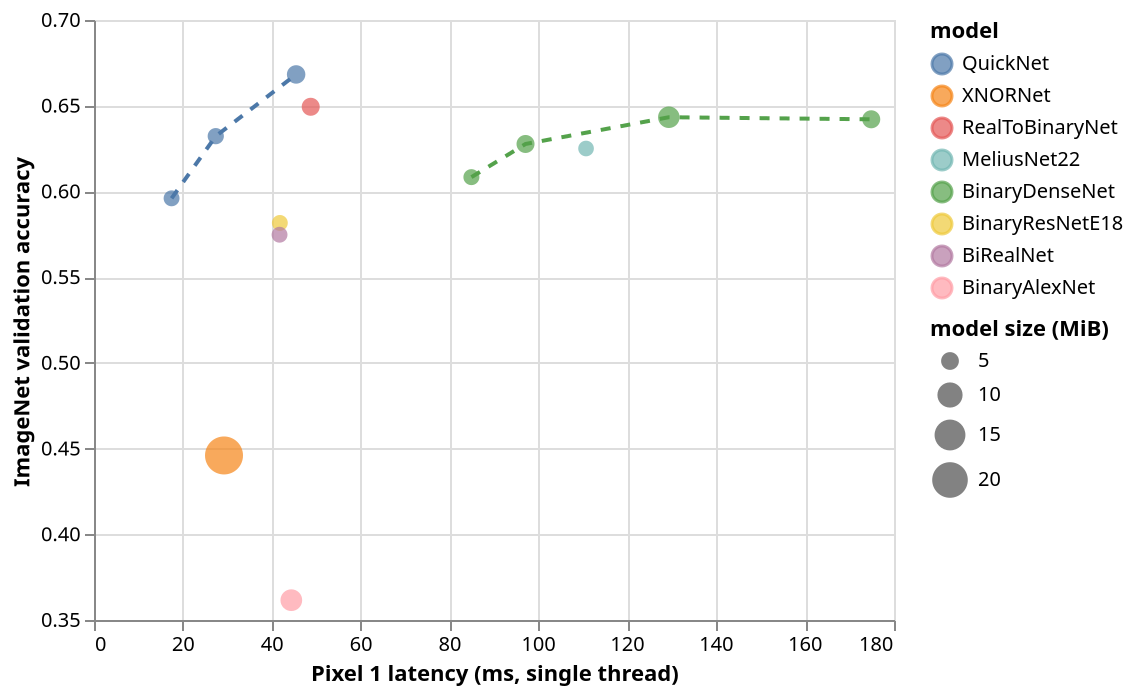 {
  "$schema": "https://vega.github.io/schema/vega/v5.json",
  "background": "white",
  "padding": 5,
  "width": 400,
  "height": 300,
  "style": "cell",
  "data": [
    {
      "name": "selector001_store"
    },
    {
      "name": "data-16f5a6091df0fa8b112f8b4632375703",
      "values": [
        {
          "experiment_group": "koen.benchmark-project.2292",
          "loss": "sparse_categorical_crossentropy",
          "model": "QuickNetLarge",
          "epochs": 0,
          "dataset": "ImageNet(name=\"imagenet2012:5.0.*\", data_dir=\"gs://plumerai/data\", download=False, train_split=\"train\", validation_split=\"validation\", test_split=None, class_fraction=1, num_classes=1000)",
          "dry_run": false,
          "metrics": [
            "accuracy",
            "sparse_top_k_categorical_accuracy"
          ],
          "use_xla": false,
          "optimizer": "<tensorflow.python.keras.optimizer_v2.gradient_descent.SGD object at 0x7f9cc57ed790>",
          "batch_size": 1024,
          "model_name": "RefNet/v1.1-large",
          "output_dir": "gs://plumerai/polyaxon_outputs/koen/benchmark-project/groups/2292/68133",
          "benchmark_on": [
            "pixel1",
            "rpi"
          ],
          "restore_best": false,
          "cache_dataset": false,
          "throw_on_fail": true,
          "export_summary": false,
          "experiment_name": null,
          "use_tensorboard": true,
          "randomized_delay": false,
          "use_progress_bar": false,
          "lce_profile_levels": [
            1,
            2
          ],
          "use_half_precision": true,
          "calibration_momentum": 0.99,
          "save_untrained_model": false,
          "use_terminate_on_nan": true,
          "validation_frequency": 5,
          "max_inference_time_ms": null,
          "use_model_checkpointing": true,
          "evaluate_model_on_device": false,
          "max_lcem_memory_usage_kb": null,
          "calculate_lcem_memory_usage": false,
          "pretrained_weights_gcs_link": null,
          "post_train_calibration_epochs": 1,
          "val_loss": 1.407830834388733,
          "1bit_macs": 3699376128,
          "8bit_macs": 0,
          "32bit_macs": 28861440,
          "val_accuracy": 0.6682400107383728,
          "model_size_bytes": 5660320,
          "model_size_int8_eq_bytes": 3537064,
          "rpi4B_1thread_latency_std": 0.174,
          "pixel1_1thread_latency_std": 0.251,
          "rpi4B_1thread_latency_mean": 84.34530000000001,
          "pixel1_1thread_latency_mean": 45.477,
          "rpi4B_1thread_latency_int8_std": 0.052,
          "pixel1_1thread_latency_int8_std": 0.526,
          "rpi4B_1thread_latency_int8_mean": 79.2312,
          "pixel1_1thread_latency_int8_mean": 47.9029,
          "val_sparse_top_k_categorical_accuracy": 0.8705400228500366,
          "category": "bnn",
          "model_family": "QuickNet",
          "source": "https://polyaxon.plumerai.com/app/koen/benchmark-project/experiments/68133",
          "latency_breakdown_file": "gs://plumerai/polyaxon_outputs/koen/benchmark-project/groups/2292/68133/pixel1_1thread_latency_op_breakdown.csv",
          "model_size": 5.398101806640625,
          "val_accuracy_100": 66.82400107383728
        },
        {
          "experiment_group": "koen.benchmark-project.2292",
          "loss": "sparse_categorical_crossentropy",
          "model": "QuickNet",
          "epochs": 0,
          "dataset": "ImageNet(name=\"imagenet2012:5.0.*\", data_dir=\"gs://plumerai/data\", download=False, train_split=\"train\", validation_split=\"validation\", test_split=None, class_fraction=1, num_classes=1000)",
          "dry_run": false,
          "metrics": [
            "accuracy",
            "sparse_top_k_categorical_accuracy"
          ],
          "use_xla": false,
          "optimizer": "<tensorflow.python.keras.optimizer_v2.gradient_descent.SGD object at 0x7f984004a280>",
          "batch_size": 1024,
          "model_name": "RefNet/v1.1",
          "output_dir": "gs://plumerai/polyaxon_outputs/koen/benchmark-project/groups/2292/68132",
          "benchmark_on": [
            "pixel1",
            "rpi"
          ],
          "restore_best": false,
          "cache_dataset": false,
          "throw_on_fail": true,
          "export_summary": false,
          "experiment_name": null,
          "use_tensorboard": true,
          "randomized_delay": false,
          "use_progress_bar": false,
          "lce_profile_levels": [
            1,
            2
          ],
          "use_half_precision": true,
          "calibration_momentum": 0.99,
          "save_untrained_model": false,
          "use_terminate_on_nan": true,
          "validation_frequency": 5,
          "max_inference_time_ms": null,
          "use_model_checkpointing": true,
          "evaluate_model_on_device": false,
          "max_lcem_memory_usage_kb": null,
          "calculate_lcem_memory_usage": false,
          "pretrained_weights_gcs_link": null,
          "post_train_calibration_epochs": 1,
          "val_loss": 1.5938572883605957,
          "1bit_macs": 1849688064,
          "8bit_macs": 0,
          "32bit_macs": 28861440,
          "val_accuracy": 0.6322399973869324,
          "model_size_bytes": 4368032,
          "model_size_int8_eq_bytes": 2267048,
          "rpi4B_1thread_latency_std": 0.08,
          "pixel1_1thread_latency_std": 0.517,
          "rpi4B_1thread_latency_mean": 51.7278,
          "pixel1_1thread_latency_mean": 27.396900000000002,
          "rpi4B_1thread_latency_int8_std": 0.062,
          "pixel1_1thread_latency_int8_std": 0.732,
          "rpi4B_1thread_latency_int8_mean": 45.778400000000005,
          "pixel1_1thread_latency_int8_mean": 28.773799999999998,
          "val_sparse_top_k_categorical_accuracy": 0.8454599976539612,
          "category": "bnn",
          "model_family": "QuickNet",
          "source": "https://polyaxon.plumerai.com/app/koen/benchmark-project/experiments/68132",
          "latency_breakdown_file": "gs://plumerai/polyaxon_outputs/koen/benchmark-project/groups/2292/68132/pixel1_1thread_latency_op_breakdown.csv",
          "model_size": 4.165679931640625,
          "val_accuracy_100": 63.22399973869324
        },
        {
          "experiment_group": "koen.benchmark-project.2292",
          "loss": "sparse_categorical_crossentropy",
          "model": "QuickNetSmall",
          "epochs": 0,
          "dataset": "ImageNet(name=\"imagenet2012:5.0.*\", data_dir=\"gs://plumerai/data\", download=False, train_split=\"train\", validation_split=\"validation\", test_split=None, class_fraction=1, num_classes=1000)",
          "dry_run": false,
          "metrics": [
            "accuracy",
            "sparse_top_k_categorical_accuracy"
          ],
          "use_xla": false,
          "optimizer": "<tensorflow.python.keras.optimizer_v2.gradient_descent.SGD object at 0x7f6d44321160>",
          "batch_size": 1024,
          "model_name": "RefNet/v1.1-small",
          "output_dir": "gs://plumerai/polyaxon_outputs/koen/benchmark-project/groups/2292/68131",
          "benchmark_on": [
            "pixel1",
            "rpi"
          ],
          "restore_best": false,
          "cache_dataset": false,
          "throw_on_fail": true,
          "export_summary": false,
          "experiment_name": null,
          "use_tensorboard": true,
          "randomized_delay": false,
          "use_progress_bar": false,
          "lce_profile_levels": [
            1,
            2
          ],
          "use_half_precision": true,
          "calibration_momentum": 0.99,
          "save_untrained_model": false,
          "use_terminate_on_nan": true,
          "validation_frequency": 5,
          "max_inference_time_ms": null,
          "use_model_checkpointing": true,
          "evaluate_model_on_device": false,
          "max_lcem_memory_usage_kb": null,
          "calculate_lcem_memory_usage": false,
          "pretrained_weights_gcs_link": null,
          "post_train_calibration_epochs": 1,
          "val_loss": 1.7716387510299683,
          "1bit_macs": 1156055040,
          "8bit_macs": 0,
          "32bit_macs": 15489536,
          "val_accuracy": 0.5959799885749817,
          "model_size_bytes": 4197152,
          "model_size_int8_eq_bytes": 2172488,
          "rpi4B_1thread_latency_std": 0.215,
          "pixel1_1thread_latency_std": 0.044,
          "rpi4B_1thread_latency_mean": 31.6288,
          "pixel1_1thread_latency_mean": 17.4544,
          "rpi4B_1thread_latency_int8_std": 0.042,
          "pixel1_1thread_latency_int8_std": 0.578,
          "rpi4B_1thread_latency_int8_mean": 29.1735,
          "pixel1_1thread_latency_int8_mean": 18.6854,
          "val_sparse_top_k_categorical_accuracy": 0.8177000284194946,
          "category": "bnn",
          "model_family": "QuickNet",
          "source": "https://polyaxon.plumerai.com/app/koen/benchmark-project/experiments/68131",
          "latency_breakdown_file": "gs://plumerai/polyaxon_outputs/koen/benchmark-project/groups/2292/68131/pixel1_1thread_latency_op_breakdown.csv",
          "model_size": 4.002716064453125,
          "val_accuracy_100": 59.59799885749817
        },
        {
          "experiment_group": "koen.benchmark-project.2292",
          "loss": "sparse_categorical_crossentropy",
          "model": "XNORNet",
          "epochs": 0,
          "dataset": "ImageNet(name=\"imagenet2012:5.0.*\", data_dir=\"gs://plumerai/data\", download=False, train_split=\"train\", validation_split=\"validation\", test_split=None, class_fraction=1, num_classes=1000)",
          "dry_run": false,
          "metrics": [
            "accuracy",
            "sparse_top_k_categorical_accuracy"
          ],
          "use_xla": false,
          "optimizer": "<tensorflow.python.keras.optimizer_v2.gradient_descent.SGD object at 0x7f624b5d2070>",
          "batch_size": 1024,
          "model_name": "XNORNet",
          "output_dir": "gs://plumerai/polyaxon_outputs/koen/benchmark-project/groups/2292/68127",
          "benchmark_on": [
            "pixel1",
            "rpi"
          ],
          "restore_best": false,
          "cache_dataset": false,
          "throw_on_fail": true,
          "export_summary": false,
          "experiment_name": null,
          "use_tensorboard": true,
          "randomized_delay": false,
          "use_progress_bar": false,
          "lce_profile_levels": [
            1,
            2
          ],
          "use_half_precision": true,
          "calibration_momentum": 0.99,
          "save_untrained_model": false,
          "use_terminate_on_nan": true,
          "validation_frequency": 5,
          "max_inference_time_ms": null,
          "use_model_checkpointing": true,
          "evaluate_model_on_device": false,
          "max_lcem_memory_usage_kb": null,
          "calculate_lcem_memory_usage": false,
          "pretrained_weights_gcs_link": null,
          "post_train_calibration_epochs": 1,
          "val_loss": 2.6110150814056396,
          "1bit_macs": 1025744896,
          "8bit_macs": 0,
          "32bit_macs": 113379328,
          "val_accuracy": 0.4459800124168396,
          "model_size_bytes": 23880320,
          "model_size_int8_eq_bytes": 11429792,
          "rpi4B_1thread_latency_std": 0.3,
          "pixel1_1thread_latency_std": 0.186,
          "rpi4B_1thread_latency_mean": 54.7365,
          "pixel1_1thread_latency_mean": 29.2524,
          "rpi4B_1thread_latency_int8_std": null,
          "pixel1_1thread_latency_int8_std": null,
          "rpi4B_1thread_latency_int8_mean": null,
          "pixel1_1thread_latency_int8_mean": null,
          "val_sparse_top_k_categorical_accuracy": 0.6911399960517883,
          "category": "bnn",
          "model_family": "XNORNet",
          "source": "https://polyaxon.plumerai.com/app/koen/benchmark-project/experiments/68127",
          "latency_breakdown_file": "gs://plumerai/polyaxon_outputs/koen/benchmark-project/groups/2292/68127/pixel1_1thread_latency_op_breakdown.csv",
          "model_size": 22.7740478515625,
          "val_accuracy_100": 44.59800124168396
        },
        {
          "experiment_group": "koen.benchmark-project.2292",
          "loss": "sparse_categorical_crossentropy",
          "model": "RealToBinaryNet",
          "epochs": 0,
          "dataset": "ImageNet(name=\"imagenet2012:5.0.*\", data_dir=\"gs://plumerai/data\", download=False, train_split=\"train\", validation_split=\"validation\", test_split=None, class_fraction=1, num_classes=1000)",
          "dry_run": false,
          "metrics": [
            "accuracy",
            "sparse_top_k_categorical_accuracy"
          ],
          "use_xla": false,
          "optimizer": "<tensorflow.python.keras.optimizer_v2.gradient_descent.SGD object at 0x7ff618d51940>",
          "batch_size": 1024,
          "model_name": "RealToBinaryNet",
          "output_dir": "gs://plumerai/polyaxon_outputs/koen/benchmark-project/groups/2292/68126",
          "benchmark_on": [
            "pixel1",
            "rpi"
          ],
          "restore_best": false,
          "cache_dataset": false,
          "throw_on_fail": true,
          "export_summary": false,
          "experiment_name": null,
          "use_tensorboard": true,
          "randomized_delay": false,
          "use_progress_bar": false,
          "lce_profile_levels": [
            1,
            2
          ],
          "use_half_precision": true,
          "calibration_momentum": 0.99,
          "save_untrained_model": false,
          "use_terminate_on_nan": true,
          "validation_frequency": 5,
          "max_inference_time_ms": null,
          "use_model_checkpointing": true,
          "evaluate_model_on_device": false,
          "max_lcem_memory_usage_kb": null,
          "calculate_lcem_memory_usage": false,
          "pretrained_weights_gcs_link": null,
          "post_train_calibration_epochs": 1,
          "val_loss": 1.4526422023773193,
          "1bit_macs": 1676279808,
          "8bit_macs": 0,
          "32bit_macs": 138087936,
          "val_accuracy": 0.6493800282478333,
          "model_size_bytes": 5378976,
          "model_size_int8_eq_bytes": 2374632,
          "rpi4B_1thread_latency_std": 0.303,
          "pixel1_1thread_latency_std": 0.128,
          "rpi4B_1thread_latency_mean": 99.37360000000001,
          "pixel1_1thread_latency_mean": 48.7599,
          "rpi4B_1thread_latency_int8_std": null,
          "pixel1_1thread_latency_int8_std": null,
          "rpi4B_1thread_latency_int8_mean": null,
          "pixel1_1thread_latency_int8_mean": null,
          "val_sparse_top_k_categorical_accuracy": 0.8576599955558777,
          "category": "bnn",
          "model_family": "RealToBinaryNet",
          "source": "https://polyaxon.plumerai.com/app/koen/benchmark-project/experiments/68126",
          "latency_breakdown_file": "gs://plumerai/polyaxon_outputs/koen/benchmark-project/groups/2292/68126/pixel1_1thread_latency_op_breakdown.csv",
          "model_size": 5.129791259765625,
          "val_accuracy_100": 64.93800282478333
        },
        {
          "experiment_group": "koen.benchmark-project.2292",
          "loss": "sparse_categorical_crossentropy",
          "model": "MeliusNet22",
          "epochs": 0,
          "dataset": "ImageNet(name=\"imagenet2012:5.0.*\", data_dir=\"gs://plumerai/data\", download=False, train_split=\"train\", validation_split=\"validation\", test_split=None, class_fraction=1, num_classes=1000)",
          "dry_run": false,
          "metrics": [
            "accuracy",
            "sparse_top_k_categorical_accuracy"
          ],
          "use_xla": false,
          "optimizer": "<tensorflow.python.keras.optimizer_v2.gradient_descent.SGD object at 0x7f22af183a60>",
          "batch_size": 1024,
          "model_name": "MeliusNet22",
          "output_dir": "gs://plumerai/polyaxon_outputs/koen/benchmark-project/groups/2292/68125",
          "benchmark_on": [
            "pixel1",
            "rpi"
          ],
          "restore_best": false,
          "cache_dataset": false,
          "throw_on_fail": true,
          "export_summary": false,
          "experiment_name": null,
          "use_tensorboard": true,
          "randomized_delay": false,
          "use_progress_bar": false,
          "lce_profile_levels": [
            1,
            2
          ],
          "use_half_precision": true,
          "calibration_momentum": 0.99,
          "save_untrained_model": false,
          "use_terminate_on_nan": true,
          "validation_frequency": 5,
          "max_inference_time_ms": null,
          "use_model_checkpointing": true,
          "evaluate_model_on_device": false,
          "max_lcem_memory_usage_kb": null,
          "calculate_lcem_memory_usage": false,
          "pretrained_weights_gcs_link": null,
          "post_train_calibration_epochs": 1,
          "val_loss": 1.63572096824646,
          "1bit_macs": 4624220160,
          "8bit_macs": 0,
          "32bit_macs": 136388608,
          "val_accuracy": 0.6250399947166443,
          "model_size_bytes": 4065568,
          "model_size_int8_eq_bytes": 1590088,
          "rpi4B_1thread_latency_std": 0.467,
          "pixel1_1thread_latency_std": 0.457,
          "rpi4B_1thread_latency_mean": 252.092,
          "pixel1_1thread_latency_mean": 110.711,
          "rpi4B_1thread_latency_int8_std": null,
          "pixel1_1thread_latency_int8_std": null,
          "rpi4B_1thread_latency_int8_mean": null,
          "pixel1_1thread_latency_int8_mean": null,
          "val_sparse_top_k_categorical_accuracy": 0.8394200205802917,
          "category": "bnn",
          "model_family": "MeliusNet22",
          "source": "https://polyaxon.plumerai.com/app/koen/benchmark-project/experiments/68125",
          "latency_breakdown_file": "gs://plumerai/polyaxon_outputs/koen/benchmark-project/groups/2292/68125/pixel1_1thread_latency_op_breakdown.csv",
          "model_size": 3.877227783203125,
          "val_accuracy_100": 62.50399947166443
        },
        {
          "experiment_group": "koen.benchmark-project.2292",
          "loss": "sparse_categorical_crossentropy",
          "model": "BinaryDenseNet45",
          "epochs": 0,
          "dataset": "ImageNet(name=\"imagenet2012:5.0.*\", data_dir=\"gs://plumerai/data\", download=False, train_split=\"train\", validation_split=\"validation\", test_split=None, class_fraction=1, num_classes=1000)",
          "dry_run": false,
          "metrics": [
            "accuracy",
            "sparse_top_k_categorical_accuracy"
          ],
          "use_xla": false,
          "optimizer": "<tensorflow.python.keras.optimizer_v2.gradient_descent.SGD object at 0x7fa5e3afaa60>",
          "batch_size": 1024,
          "model_name": "BinaryDenseNet45",
          "output_dir": "gs://plumerai/polyaxon_outputs/koen/benchmark-project/groups/2292/68123",
          "benchmark_on": [
            "pixel1",
            "rpi"
          ],
          "restore_best": false,
          "cache_dataset": false,
          "throw_on_fail": true,
          "export_summary": false,
          "experiment_name": null,
          "use_tensorboard": true,
          "randomized_delay": false,
          "use_progress_bar": false,
          "lce_profile_levels": [
            1,
            2
          ],
          "use_half_precision": true,
          "calibration_momentum": 0.99,
          "save_untrained_model": false,
          "use_terminate_on_nan": true,
          "validation_frequency": 5,
          "max_inference_time_ms": null,
          "use_model_checkpointing": true,
          "evaluate_model_on_device": false,
          "max_lcem_memory_usage_kb": null,
          "calculate_lcem_memory_usage": false,
          "pretrained_weights_gcs_link": null,
          "post_train_calibration_epochs": 1,
          "val_loss": 1.5400707721710205,
          "1bit_macs": 6430556160,
          "8bit_macs": 0,
          "32bit_macs": 244103424,
          "val_accuracy": 0.643280029296875,
          "model_size_bytes": 7703968,
          "model_size_int8_eq_bytes": 3083752,
          "rpi4B_1thread_latency_std": 0.623,
          "pixel1_1thread_latency_std": 0.374,
          "rpi4B_1thread_latency_mean": 268.85,
          "pixel1_1thread_latency_mean": 129.337,
          "rpi4B_1thread_latency_int8_std": null,
          "pixel1_1thread_latency_int8_std": null,
          "rpi4B_1thread_latency_int8_mean": null,
          "pixel1_1thread_latency_int8_mean": null,
          "val_sparse_top_k_categorical_accuracy": 0.851580023765564,
          "category": "bnn",
          "model_family": "BinaryDenseNet",
          "source": "https://polyaxon.plumerai.com/app/koen/benchmark-project/experiments/68123",
          "latency_breakdown_file": "gs://plumerai/polyaxon_outputs/koen/benchmark-project/groups/2292/68123/pixel1_1thread_latency_op_breakdown.csv",
          "model_size": 7.347076416015625,
          "val_accuracy_100": 64.3280029296875
        },
        {
          "experiment_group": "koen.benchmark-project.2292",
          "loss": "sparse_categorical_crossentropy",
          "model": "BinaryDenseNet37Dilated",
          "epochs": 0,
          "dataset": "ImageNet(name=\"imagenet2012:5.0.*\", data_dir=\"gs://plumerai/data\", download=False, train_split=\"train\", validation_split=\"validation\", test_split=None, class_fraction=1, num_classes=1000)",
          "dry_run": false,
          "metrics": [
            "accuracy",
            "sparse_top_k_categorical_accuracy"
          ],
          "use_xla": false,
          "optimizer": "<tensorflow.python.keras.optimizer_v2.gradient_descent.SGD object at 0x7f96a33c0cd0>",
          "batch_size": 1024,
          "model_name": "BinaryDenseNet37Dilated",
          "output_dir": "gs://plumerai/polyaxon_outputs/koen/benchmark-project/groups/2292/68122",
          "benchmark_on": [
            "pixel1",
            "rpi"
          ],
          "restore_best": false,
          "cache_dataset": false,
          "throw_on_fail": true,
          "export_summary": false,
          "experiment_name": null,
          "use_tensorboard": true,
          "randomized_delay": false,
          "use_progress_bar": false,
          "lce_profile_levels": [
            1,
            2
          ],
          "use_half_precision": true,
          "calibration_momentum": 0.99,
          "save_untrained_model": false,
          "use_terminate_on_nan": true,
          "validation_frequency": 5,
          "max_inference_time_ms": null,
          "use_model_checkpointing": true,
          "evaluate_model_on_device": false,
          "max_lcem_memory_usage_kb": null,
          "calculate_lcem_memory_usage": false,
          "pretrained_weights_gcs_link": null,
          "post_train_calibration_epochs": 1,
          "val_loss": 1.5370532274246216,
          "1bit_macs": 7774470144,
          "8bit_macs": 0,
          "32bit_macs": 452625408,
          "val_accuracy": 0.6420800089836121,
          "model_size_bytes": 5382304,
          "model_size_int8_eq_bytes": 2057512,
          "rpi4B_1thread_latency_std": 0.194,
          "pixel1_1thread_latency_std": 0.363,
          "rpi4B_1thread_latency_mean": 352.28,
          "pixel1_1thread_latency_mean": 174.88,
          "rpi4B_1thread_latency_int8_std": null,
          "pixel1_1thread_latency_int8_std": null,
          "rpi4B_1thread_latency_int8_mean": null,
          "pixel1_1thread_latency_int8_mean": null,
          "val_sparse_top_k_categorical_accuracy": 0.8521599769592285,
          "category": "bnn",
          "model_family": "BinaryDenseNet",
          "source": "https://polyaxon.plumerai.com/app/koen/benchmark-project/experiments/68122",
          "latency_breakdown_file": "gs://plumerai/polyaxon_outputs/koen/benchmark-project/groups/2292/68122/pixel1_1thread_latency_op_breakdown.csv",
          "model_size": 5.132965087890625,
          "val_accuracy_100": 64.2080008983612
        },
        {
          "experiment_group": "koen.benchmark-project.2292",
          "loss": "sparse_categorical_crossentropy",
          "model": "BinaryDenseNet37",
          "epochs": 0,
          "dataset": "ImageNet(name=\"imagenet2012:5.0.*\", data_dir=\"gs://plumerai/data\", download=False, train_split=\"train\", validation_split=\"validation\", test_split=None, class_fraction=1, num_classes=1000)",
          "dry_run": false,
          "metrics": [
            "accuracy",
            "sparse_top_k_categorical_accuracy"
          ],
          "use_xla": false,
          "optimizer": "<tensorflow.python.keras.optimizer_v2.gradient_descent.SGD object at 0x7fd4ec9129d0>",
          "batch_size": 1024,
          "model_name": "BinaryDenseNet37",
          "output_dir": "gs://plumerai/polyaxon_outputs/koen/benchmark-project/groups/2292/68121",
          "benchmark_on": [
            "pixel1",
            "rpi"
          ],
          "restore_best": false,
          "cache_dataset": false,
          "throw_on_fail": true,
          "export_summary": false,
          "experiment_name": null,
          "use_tensorboard": true,
          "randomized_delay": false,
          "use_progress_bar": false,
          "lce_profile_levels": [
            1,
            2
          ],
          "use_half_precision": true,
          "calibration_momentum": 0.99,
          "save_untrained_model": false,
          "use_terminate_on_nan": true,
          "validation_frequency": 5,
          "max_inference_time_ms": null,
          "use_model_checkpointing": true,
          "evaluate_model_on_device": false,
          "max_lcem_memory_usage_kb": null,
          "calculate_lcem_memory_usage": false,
          "pretrained_weights_gcs_link": null,
          "post_train_calibration_epochs": 1,
          "val_loss": 1.6102228164672852,
          "1bit_macs": 4506808320,
          "8bit_macs": 0,
          "32bit_macs": 199738368,
          "val_accuracy": 0.6276800036430359,
          "model_size_bytes": 5382304,
          "model_size_int8_eq_bytes": 2057512,
          "rpi4B_1thread_latency_std": 0.13,
          "pixel1_1thread_latency_std": 0.218,
          "rpi4B_1thread_latency_mean": 206.81,
          "pixel1_1thread_latency_mean": 97.09230000000001,
          "rpi4B_1thread_latency_int8_std": null,
          "pixel1_1thread_latency_int8_std": null,
          "rpi4B_1thread_latency_int8_mean": null,
          "pixel1_1thread_latency_int8_mean": null,
          "val_sparse_top_k_categorical_accuracy": 0.8415799736976624,
          "category": "bnn",
          "model_family": "BinaryDenseNet",
          "source": "https://polyaxon.plumerai.com/app/koen/benchmark-project/experiments/68121",
          "latency_breakdown_file": "gs://plumerai/polyaxon_outputs/koen/benchmark-project/groups/2292/68121/pixel1_1thread_latency_op_breakdown.csv",
          "model_size": 5.132965087890625,
          "val_accuracy_100": 62.76800036430359
        },
        {
          "experiment_group": "koen.benchmark-project.2292",
          "loss": "sparse_categorical_crossentropy",
          "model": "BinaryDenseNet28",
          "epochs": 0,
          "dataset": "ImageNet(name=\"imagenet2012:5.0.*\", data_dir=\"gs://plumerai/data\", download=False, train_split=\"train\", validation_split=\"validation\", test_split=None, class_fraction=1, num_classes=1000)",
          "dry_run": false,
          "metrics": [
            "accuracy",
            "sparse_top_k_categorical_accuracy"
          ],
          "use_xla": false,
          "optimizer": "<tensorflow.python.keras.optimizer_v2.gradient_descent.SGD object at 0x7f521267fdc0>",
          "batch_size": 1024,
          "model_name": "BinaryDenseNet28",
          "output_dir": "gs://plumerai/polyaxon_outputs/koen/benchmark-project/groups/2292/68120",
          "benchmark_on": [
            "pixel1",
            "rpi"
          ],
          "restore_best": false,
          "cache_dataset": false,
          "throw_on_fail": true,
          "export_summary": false,
          "experiment_name": null,
          "use_tensorboard": true,
          "randomized_delay": false,
          "use_progress_bar": false,
          "lce_profile_levels": [
            1,
            2
          ],
          "use_half_precision": true,
          "calibration_momentum": 0.99,
          "save_untrained_model": false,
          "use_terminate_on_nan": true,
          "validation_frequency": 5,
          "max_inference_time_ms": null,
          "use_model_checkpointing": true,
          "evaluate_model_on_device": false,
          "max_lcem_memory_usage_kb": null,
          "calculate_lcem_memory_usage": false,
          "pretrained_weights_gcs_link": null,
          "post_train_calibration_epochs": 1,
          "val_loss": 1.706257700920105,
          "1bit_macs": 3587383296,
          "8bit_macs": 0,
          "32bit_macs": 202484224,
          "val_accuracy": 0.6083400249481201,
          "model_size_bytes": 4241312,
          "model_size_int8_eq_bytes": 1454312,
          "rpi4B_1thread_latency_std": 0.408,
          "pixel1_1thread_latency_std": 0.242,
          "rpi4B_1thread_latency_mean": 180.977,
          "pixel1_1thread_latency_mean": 84.9142,
          "rpi4B_1thread_latency_int8_std": null,
          "pixel1_1thread_latency_int8_std": null,
          "rpi4B_1thread_latency_int8_mean": null,
          "pixel1_1thread_latency_int8_mean": null,
          "val_sparse_top_k_categorical_accuracy": 0.8276000022888184,
          "category": "bnn",
          "model_family": "BinaryDenseNet",
          "source": "https://polyaxon.plumerai.com/app/koen/benchmark-project/experiments/68120",
          "latency_breakdown_file": "gs://plumerai/polyaxon_outputs/koen/benchmark-project/groups/2292/68120/pixel1_1thread_latency_op_breakdown.csv",
          "model_size": 4.044830322265625,
          "val_accuracy_100": 60.83400249481201
        },
        {
          "experiment_group": "koen.benchmark-project.2292",
          "loss": "sparse_categorical_crossentropy",
          "model": "BinaryResNetE18",
          "epochs": 0,
          "dataset": "ImageNet(name=\"imagenet2012:5.0.*\", data_dir=\"gs://plumerai/data\", download=False, train_split=\"train\", validation_split=\"validation\", test_split=None, class_fraction=1, num_classes=1000)",
          "dry_run": false,
          "metrics": [
            "accuracy",
            "sparse_top_k_categorical_accuracy"
          ],
          "use_xla": false,
          "optimizer": "<tensorflow.python.keras.optimizer_v2.gradient_descent.SGD object at 0x7ff8f0ce5670>",
          "batch_size": 1024,
          "model_name": "BinaryResNetE18",
          "output_dir": "gs://plumerai/polyaxon_outputs/koen/benchmark-project/groups/2292/68119",
          "benchmark_on": [
            "pixel1",
            "rpi"
          ],
          "restore_best": false,
          "cache_dataset": false,
          "throw_on_fail": true,
          "export_summary": false,
          "experiment_name": null,
          "use_tensorboard": true,
          "randomized_delay": false,
          "use_progress_bar": false,
          "lce_profile_levels": [
            1,
            2
          ],
          "use_half_precision": true,
          "calibration_momentum": 0.99,
          "save_untrained_model": false,
          "use_terminate_on_nan": true,
          "validation_frequency": 5,
          "max_inference_time_ms": null,
          "use_model_checkpointing": true,
          "evaluate_model_on_device": false,
          "max_lcem_memory_usage_kb": null,
          "calculate_lcem_memory_usage": false,
          "pretrained_weights_gcs_link": null,
          "post_train_calibration_epochs": 1,
          "val_loss": 1.8353198766708374,
          "1bit_macs": 1676279808,
          "8bit_macs": 0,
          "32bit_macs": 137793536,
          "val_accuracy": 0.5816199779510498,
          "model_size_bytes": 4189856,
          "model_size_int8_eq_bytes": 2077352,
          "rpi4B_1thread_latency_std": 0.238,
          "pixel1_1thread_latency_std": 0.147,
          "rpi4B_1thread_latency_mean": 86.148,
          "pixel1_1thread_latency_mean": 41.8137,
          "rpi4B_1thread_latency_int8_std": null,
          "pixel1_1thread_latency_int8_std": null,
          "rpi4B_1thread_latency_int8_mean": null,
          "pixel1_1thread_latency_int8_mean": null,
          "val_sparse_top_k_categorical_accuracy": 0.80867999792099,
          "category": "bnn",
          "model_family": "BinaryResNetE18",
          "source": "https://polyaxon.plumerai.com/app/koen/benchmark-project/experiments/68119",
          "latency_breakdown_file": "gs://plumerai/polyaxon_outputs/koen/benchmark-project/groups/2292/68119/pixel1_1thread_latency_op_breakdown.csv",
          "model_size": 3.995758056640625,
          "val_accuracy_100": 58.16199779510498
        },
        {
          "experiment_group": "koen.benchmark-project.2292",
          "loss": "sparse_categorical_crossentropy",
          "model": "BiRealNet",
          "epochs": 0,
          "dataset": "ImageNet(name=\"imagenet2012:5.0.*\", data_dir=\"gs://plumerai/data\", download=False, train_split=\"train\", validation_split=\"validation\", test_split=None, class_fraction=1, num_classes=1000)",
          "dry_run": false,
          "metrics": [
            "accuracy",
            "sparse_top_k_categorical_accuracy"
          ],
          "use_xla": false,
          "optimizer": "<tensorflow.python.keras.optimizer_v2.gradient_descent.SGD object at 0x7f583aa289d0>",
          "batch_size": 1024,
          "model_name": "BiRealNet",
          "output_dir": "gs://plumerai/polyaxon_outputs/koen/benchmark-project/groups/2292/68118",
          "benchmark_on": [
            "pixel1",
            "rpi"
          ],
          "restore_best": false,
          "cache_dataset": false,
          "throw_on_fail": true,
          "export_summary": false,
          "experiment_name": null,
          "use_tensorboard": true,
          "randomized_delay": false,
          "use_progress_bar": false,
          "lce_profile_levels": [
            1,
            2
          ],
          "use_half_precision": true,
          "calibration_momentum": 0.99,
          "save_untrained_model": false,
          "use_terminate_on_nan": true,
          "validation_frequency": 5,
          "max_inference_time_ms": null,
          "use_model_checkpointing": true,
          "evaluate_model_on_device": false,
          "max_lcem_memory_usage_kb": null,
          "calculate_lcem_memory_usage": false,
          "pretrained_weights_gcs_link": null,
          "post_train_calibration_epochs": 1,
          "val_loss": 1.8699129819869995,
          "1bit_macs": 1676279808,
          "8bit_macs": 0,
          "32bit_macs": 137793536,
          "val_accuracy": 0.5747399926185608,
          "model_size_bytes": 4189344,
          "model_size_int8_eq_bytes": 2077224,
          "rpi4B_1thread_latency_std": 0.11,
          "pixel1_1thread_latency_std": 0.266,
          "rpi4B_1thread_latency_mean": 85.44460000000001,
          "pixel1_1thread_latency_mean": 41.745400000000004,
          "rpi4B_1thread_latency_int8_std": null,
          "pixel1_1thread_latency_int8_std": null,
          "rpi4B_1thread_latency_int8_mean": null,
          "pixel1_1thread_latency_int8_mean": null,
          "val_sparse_top_k_categorical_accuracy": 0.799340009689331,
          "category": "bnn",
          "model_family": "BiRealNet",
          "source": "https://polyaxon.plumerai.com/app/koen/benchmark-project/experiments/68118",
          "latency_breakdown_file": "gs://plumerai/polyaxon_outputs/koen/benchmark-project/groups/2292/68118/pixel1_1thread_latency_op_breakdown.csv",
          "model_size": 3.995269775390625,
          "val_accuracy_100": 57.47399926185608
        },
        {
          "experiment_group": "koen.benchmark-project.2292",
          "loss": "sparse_categorical_crossentropy",
          "model": "BinaryAlexNet",
          "epochs": 0,
          "dataset": "ImageNet(name=\"imagenet2012:5.0.*\", data_dir=\"gs://plumerai/data\", download=False, train_split=\"train\", validation_split=\"validation\", test_split=None, class_fraction=1, num_classes=1000)",
          "dry_run": false,
          "metrics": [
            "accuracy",
            "sparse_top_k_categorical_accuracy"
          ],
          "use_xla": false,
          "optimizer": "<tensorflow.python.keras.optimizer_v2.gradient_descent.SGD object at 0x7fc0754548e0>",
          "batch_size": 1024,
          "model_name": "BinaryAlexNet",
          "output_dir": "gs://plumerai/polyaxon_outputs/koen/benchmark-project/groups/2292/68117",
          "benchmark_on": [
            "pixel1",
            "rpi"
          ],
          "restore_best": false,
          "cache_dataset": false,
          "throw_on_fail": true,
          "export_summary": false,
          "experiment_name": null,
          "use_tensorboard": true,
          "randomized_delay": false,
          "use_progress_bar": false,
          "lce_profile_levels": [
            1,
            2
          ],
          "use_half_precision": true,
          "calibration_momentum": 0.99,
          "save_untrained_model": false,
          "use_terminate_on_nan": true,
          "validation_frequency": 5,
          "max_inference_time_ms": null,
          "use_model_checkpointing": true,
          "evaluate_model_on_device": false,
          "max_lcem_memory_usage_kb": null,
          "calculate_lcem_memory_usage": false,
          "pretrained_weights_gcs_link": null,
          "post_train_calibration_epochs": 1,
          "val_loss": 3.168203830718994,
          "1bit_macs": 768512000,
          "8bit_macs": 0,
          "32bit_macs": 72855552,
          "val_accuracy": 0.36155998706817627,
          "model_size_bytes": 7812248,
          "model_size_int8_eq_bytes": 7749416,
          "rpi4B_1thread_latency_std": 0.15,
          "pixel1_1thread_latency_std": 0.466,
          "rpi4B_1thread_latency_mean": 109.491,
          "pixel1_1thread_latency_mean": 44.396699999999996,
          "rpi4B_1thread_latency_int8_std": null,
          "pixel1_1thread_latency_int8_std": null,
          "rpi4B_1thread_latency_int8_mean": null,
          "pixel1_1thread_latency_int8_mean": null,
          "val_sparse_top_k_categorical_accuracy": 0.6157799959182739,
          "category": "bnn",
          "model_family": "BinaryAlexNet",
          "source": "https://polyaxon.plumerai.com/app/koen/benchmark-project/experiments/68117",
          "latency_breakdown_file": "gs://plumerai/polyaxon_outputs/koen/benchmark-project/groups/2292/68117/pixel1_1thread_latency_op_breakdown.csv",
          "model_size": 7.450340270996094,
          "val_accuracy_100": 36.15599870681763
        }
      ]
    },
    {
      "name": "data_0",
      "source": "data-16f5a6091df0fa8b112f8b4632375703",
      "transform": [
        {
          "type": "formula",
          "expr": "toNumber(datum[\"pixel1_1thread_latency_mean\"])",
          "as": "pixel1_1thread_latency_mean"
        },
        {
          "type": "formula",
          "expr": "datum[\"model_family\"]===\"QuickNet\" ? 0 : 1",
          "as": "color_model_family_sort_index"
        }
      ]
    },
    {
      "name": "data_1",
      "source": "data_0",
      "transform": [
        {
          "type": "filter",
          "expr": "isValid(datum[\"model_size\"]) && isFinite(+datum[\"model_size\"]) && isValid(datum[\"pixel1_1thread_latency_mean\"]) && isFinite(+datum[\"pixel1_1thread_latency_mean\"]) && isValid(datum[\"val_accuracy\"]) && isFinite(+datum[\"val_accuracy\"])"
        }
      ]
    }
  ],
  "signals": [
    {
      "name": "unit",
      "value": {},
      "on": [
        {
          "events": "mousemove",
          "update": "isTuple(group()) ? group() : unit"
        }
      ]
    },
    {
      "name": "selector001",
      "update": "vlSelectionResolve(\"selector001_store\", \"union\")"
    },
    {
      "name": "selector001_pixel1_1thread_latency_mean",
      "on": [
        {
          "events": {
            "signal": "selector001_translate_delta"
          },
          "update": "panLinear(selector001_translate_anchor.extent_x, -selector001_translate_delta.x / width)"
        },
        {
          "events": {
            "signal": "selector001_zoom_delta"
          },
          "update": "zoomLinear(domain(\"x\"), selector001_zoom_anchor.x, selector001_zoom_delta)"
        },
        {
          "events": [
            {
              "source": "scope",
              "type": "dblclick"
            }
          ],
          "update": "null"
        }
      ]
    },
    {
      "name": "selector001_val_accuracy",
      "on": [
        {
          "events": {
            "signal": "selector001_translate_delta"
          },
          "update": "panLinear(selector001_translate_anchor.extent_y, selector001_translate_delta.y / height)"
        },
        {
          "events": {
            "signal": "selector001_zoom_delta"
          },
          "update": "zoomLinear(domain(\"y\"), selector001_zoom_anchor.y, selector001_zoom_delta)"
        },
        {
          "events": [
            {
              "source": "scope",
              "type": "dblclick"
            }
          ],
          "update": "null"
        }
      ]
    },
    {
      "name": "selector001_tuple",
      "on": [
        {
          "events": [
            {
              "signal": "selector001_pixel1_1thread_latency_mean || selector001_val_accuracy"
            }
          ],
          "update": "selector001_pixel1_1thread_latency_mean && selector001_val_accuracy ? {unit: \"layer_1\", fields: selector001_tuple_fields, values: [selector001_pixel1_1thread_latency_mean,selector001_val_accuracy]} : null"
        }
      ]
    },
    {
      "name": "selector001_tuple_fields",
      "value": [
        {
          "field": "pixel1_1thread_latency_mean",
          "channel": "x",
          "type": "R"
        },
        {
          "field": "val_accuracy",
          "channel": "y",
          "type": "R"
        }
      ]
    },
    {
      "name": "selector001_translate_anchor",
      "value": {},
      "on": [
        {
          "events": [
            {
              "source": "scope",
              "type": "mousedown"
            }
          ],
          "update": "{x: x(unit), y: y(unit), extent_x: domain(\"x\"), extent_y: domain(\"y\")}"
        }
      ]
    },
    {
      "name": "selector001_translate_delta",
      "value": {},
      "on": [
        {
          "events": [
            {
              "source": "window",
              "type": "mousemove",
              "consume": true,
              "between": [
                {
                  "source": "scope",
                  "type": "mousedown"
                },
                {
                  "source": "window",
                  "type": "mouseup"
                }
              ]
            }
          ],
          "update": "{x: selector001_translate_anchor.x - x(unit), y: selector001_translate_anchor.y - y(unit)}"
        }
      ]
    },
    {
      "name": "selector001_zoom_anchor",
      "on": [
        {
          "events": [
            {
              "source": "scope",
              "type": "wheel",
              "consume": true
            }
          ],
          "update": "{x: invert(\"x\", x(unit)), y: invert(\"y\", y(unit))}"
        }
      ]
    },
    {
      "name": "selector001_zoom_delta",
      "on": [
        {
          "events": [
            {
              "source": "scope",
              "type": "wheel",
              "consume": true
            }
          ],
          "force": true,
          "update": "pow(1.001, event.deltaY * pow(16, event.deltaMode))"
        }
      ]
    },
    {
      "name": "selector001_modify",
      "on": [
        {
          "events": {
            "signal": "selector001_tuple"
          },
          "update": "modify(\"selector001_store\", selector001_tuple, true)"
        }
      ]
    }
  ],
  "marks": [
    {
      "name": "layer_0_pathgroup",
      "type": "group",
      "from": {
        "facet": {
          "name": "faceted_path_layer_0_main",
          "data": "data_0",
          "groupby": [
            "model_family"
          ]
        }
      },
      "encode": {
        "update": {
          "width": {
            "field": {
              "group": "width"
            }
          },
          "height": {
            "field": {
              "group": "height"
            }
          }
        }
      },
      "marks": [
        {
          "name": "layer_0_marks",
          "type": "line",
          "clip": true,
          "style": [
            "line"
          ],
          "sort": {
            "field": "datum[\"pixel1_1thread_latency_mean\"]"
          },
          "interactive": false,
          "from": {
            "data": "faceted_path_layer_0_main"
          },
          "encode": {
            "update": {
              "strokeDash": {
                "value": [
                  5,
                  5
                ]
              },
              "stroke": {
                "scale": "color",
                "field": "model_family"
              },
              "description": {
                "signal": "\"model: \" + (isValid(datum[\"model_family\"]) ? datum[\"model_family\"] : \"\"+datum[\"model_family\"]) + \"; Pixel 1 latency (ms, single thread): \" + (format(datum[\"pixel1_1thread_latency_mean\"], \"\")) + \"; validation accuracy: \" + (format(datum[\"val_accuracy\"], \"\"))"
              },
              "x": {
                "scale": "x",
                "field": "pixel1_1thread_latency_mean"
              },
              "y": {
                "scale": "y",
                "field": "val_accuracy"
              },
              "defined": {
                "signal": "isValid(datum[\"pixel1_1thread_latency_mean\"]) && isFinite(+datum[\"pixel1_1thread_latency_mean\"]) && isValid(datum[\"val_accuracy\"]) && isFinite(+datum[\"val_accuracy\"])"
              }
            }
          }
        }
      ]
    },
    {
      "name": "layer_1_marks",
      "type": "symbol",
      "clip": true,
      "style": [
        "point"
      ],
      "interactive": true,
      "from": {
        "data": "data_1"
      },
      "encode": {
        "update": {
          "opacity": {
            "value": 0.7
          },
          "size": {
            "scale": "size",
            "field": "model_size"
          },
          "fill": {
            "scale": "color",
            "field": "model_family"
          },
          "tooltip": {
            "signal": "{\"Model\": isValid(datum[\"model\"]) ? datum[\"model\"] : \"\"+datum[\"model\"], \"Model size (MiB)\": format(datum[\"model_size\"], \".2f\"), \"Latency (ms)\": format(datum[\"pixel1_1thread_latency_mean\"], \".2f\"), \"Val accuracy (%)\": format(datum[\"val_accuracy_100\"], \".2f\")}"
          },
          "ariaRoleDescription": {
            "value": "point"
          },
          "description": {
            "signal": "\"model: \" + (isValid(datum[\"model_family\"]) ? datum[\"model_family\"] : \"\"+datum[\"model_family\"]) + \"; model size (MiB): \" + (format(datum[\"model_size\"], \"\")) + \"; Model: \" + (isValid(datum[\"model\"]) ? datum[\"model\"] : \"\"+datum[\"model\"]) + \"; Model size (MiB): \" + (format(datum[\"model_size\"], \".2f\")) + \"; Latency (ms): \" + (format(datum[\"pixel1_1thread_latency_mean\"], \".2f\")) + \"; Val accuracy (%): \" + (format(datum[\"val_accuracy_100\"], \".2f\")) + \"; Pixel 1 latency (ms, single thread): \" + (format(datum[\"pixel1_1thread_latency_mean\"], \"\")) + \"; validation accuracy: \" + (format(datum[\"val_accuracy\"], \"\"))"
          },
          "x": [
            {
              "test": "!isValid(datum[\"pixel1_1thread_latency_mean\"]) || !isFinite(+datum[\"pixel1_1thread_latency_mean\"])",
              "value": 0
            },
            {
              "scale": "x",
              "field": "pixel1_1thread_latency_mean"
            }
          ],
          "y": [
            {
              "test": "!isValid(datum[\"val_accuracy\"]) || !isFinite(+datum[\"val_accuracy\"])",
              "field": {
                "group": "height"
              }
            },
            {
              "scale": "y",
              "field": "val_accuracy"
            }
          ]
        }
      }
    }
  ],
  "scales": [
    {
      "name": "x",
      "type": "linear",
      "domain": {
        "fields": [
          {
            "data": "data_0",
            "field": "pixel1_1thread_latency_mean"
          },
          {
            "data": "data_1",
            "field": "pixel1_1thread_latency_mean"
          }
        ]
      },
      "domainRaw": {
        "signal": "selector001[\"pixel1_1thread_latency_mean\"]"
      },
      "range": [
        0,
        {
          "signal": "width"
        }
      ],
      "nice": true,
      "zero": false
    },
    {
      "name": "y",
      "type": "linear",
      "domain": {
        "fields": [
          {
            "data": "data_0",
            "field": "val_accuracy"
          },
          {
            "data": "data_1",
            "field": "val_accuracy"
          }
        ]
      },
      "domainRaw": {
        "signal": "selector001[\"val_accuracy\"]"
      },
      "range": [
        {
          "signal": "height"
        },
        0
      ],
      "zero": false,
      "nice": true
    },
    {
      "name": "color",
      "type": "ordinal",
      "domain": {
        "data": "data_0",
        "field": "model_family",
        "sort": {
          "op": "min",
          "field": "color_model_family_sort_index"
        }
      },
      "range": "category"
    },
    {
      "name": "size",
      "type": "linear",
      "domain": {
        "data": "data_1",
        "field": "model_size"
      },
      "range": [
        0,
        361
      ],
      "zero": true
    }
  ],
  "axes": [
    {
      "scale": "x",
      "orient": "bottom",
      "gridScale": "y",
      "grid": true,
      "tickCount": {
        "signal": "ceil(width/40)"
      },
      "domain": false,
      "labels": false,
      "aria": false,
      "maxExtent": 0,
      "minExtent": 0,
      "ticks": false,
      "zindex": 0
    },
    {
      "scale": "y",
      "orient": "left",
      "gridScale": "x",
      "grid": true,
      "tickCount": {
        "signal": "ceil(height/40)"
      },
      "domain": false,
      "labels": false,
      "aria": false,
      "maxExtent": 0,
      "minExtent": 0,
      "ticks": false,
      "zindex": 0
    },
    {
      "scale": "x",
      "orient": "bottom",
      "grid": false,
      "title": "Pixel 1 latency (ms, single thread)",
      "labelFlush": true,
      "labelOverlap": true,
      "tickCount": {
        "signal": "ceil(width/40)"
      },
      "zindex": 0
    },
    {
      "scale": "y",
      "orient": "left",
      "grid": false,
      "title": "ImageNet validation accuracy",
      "labelOverlap": true,
      "tickCount": {
        "signal": "ceil(height/40)"
      },
      "zindex": 0
    }
  ],
  "legends": [
    {
      "title": "model",
      "stroke": "color",
      "symbolType": "circle",
      "fill": "color",
      "encode": {
        "symbols": {
          "update": {
            "opacity": {
              "value": 0.7
            }
          }
        }
      }
    },
    {
      "title": "model size (MiB)",
      "size": "size",
      "symbolType": "circle",
      "encode": {
        "symbols": {
          "update": {
            "fill": {
              "value": "black"
            },
            "fillOpacity": {
              "value": 0.7
            },
            "opacity": {
              "value": 0.7
            },
            "stroke": {
              "value": "transparent"
            }
          }
        }
      }
    }
  ]
}